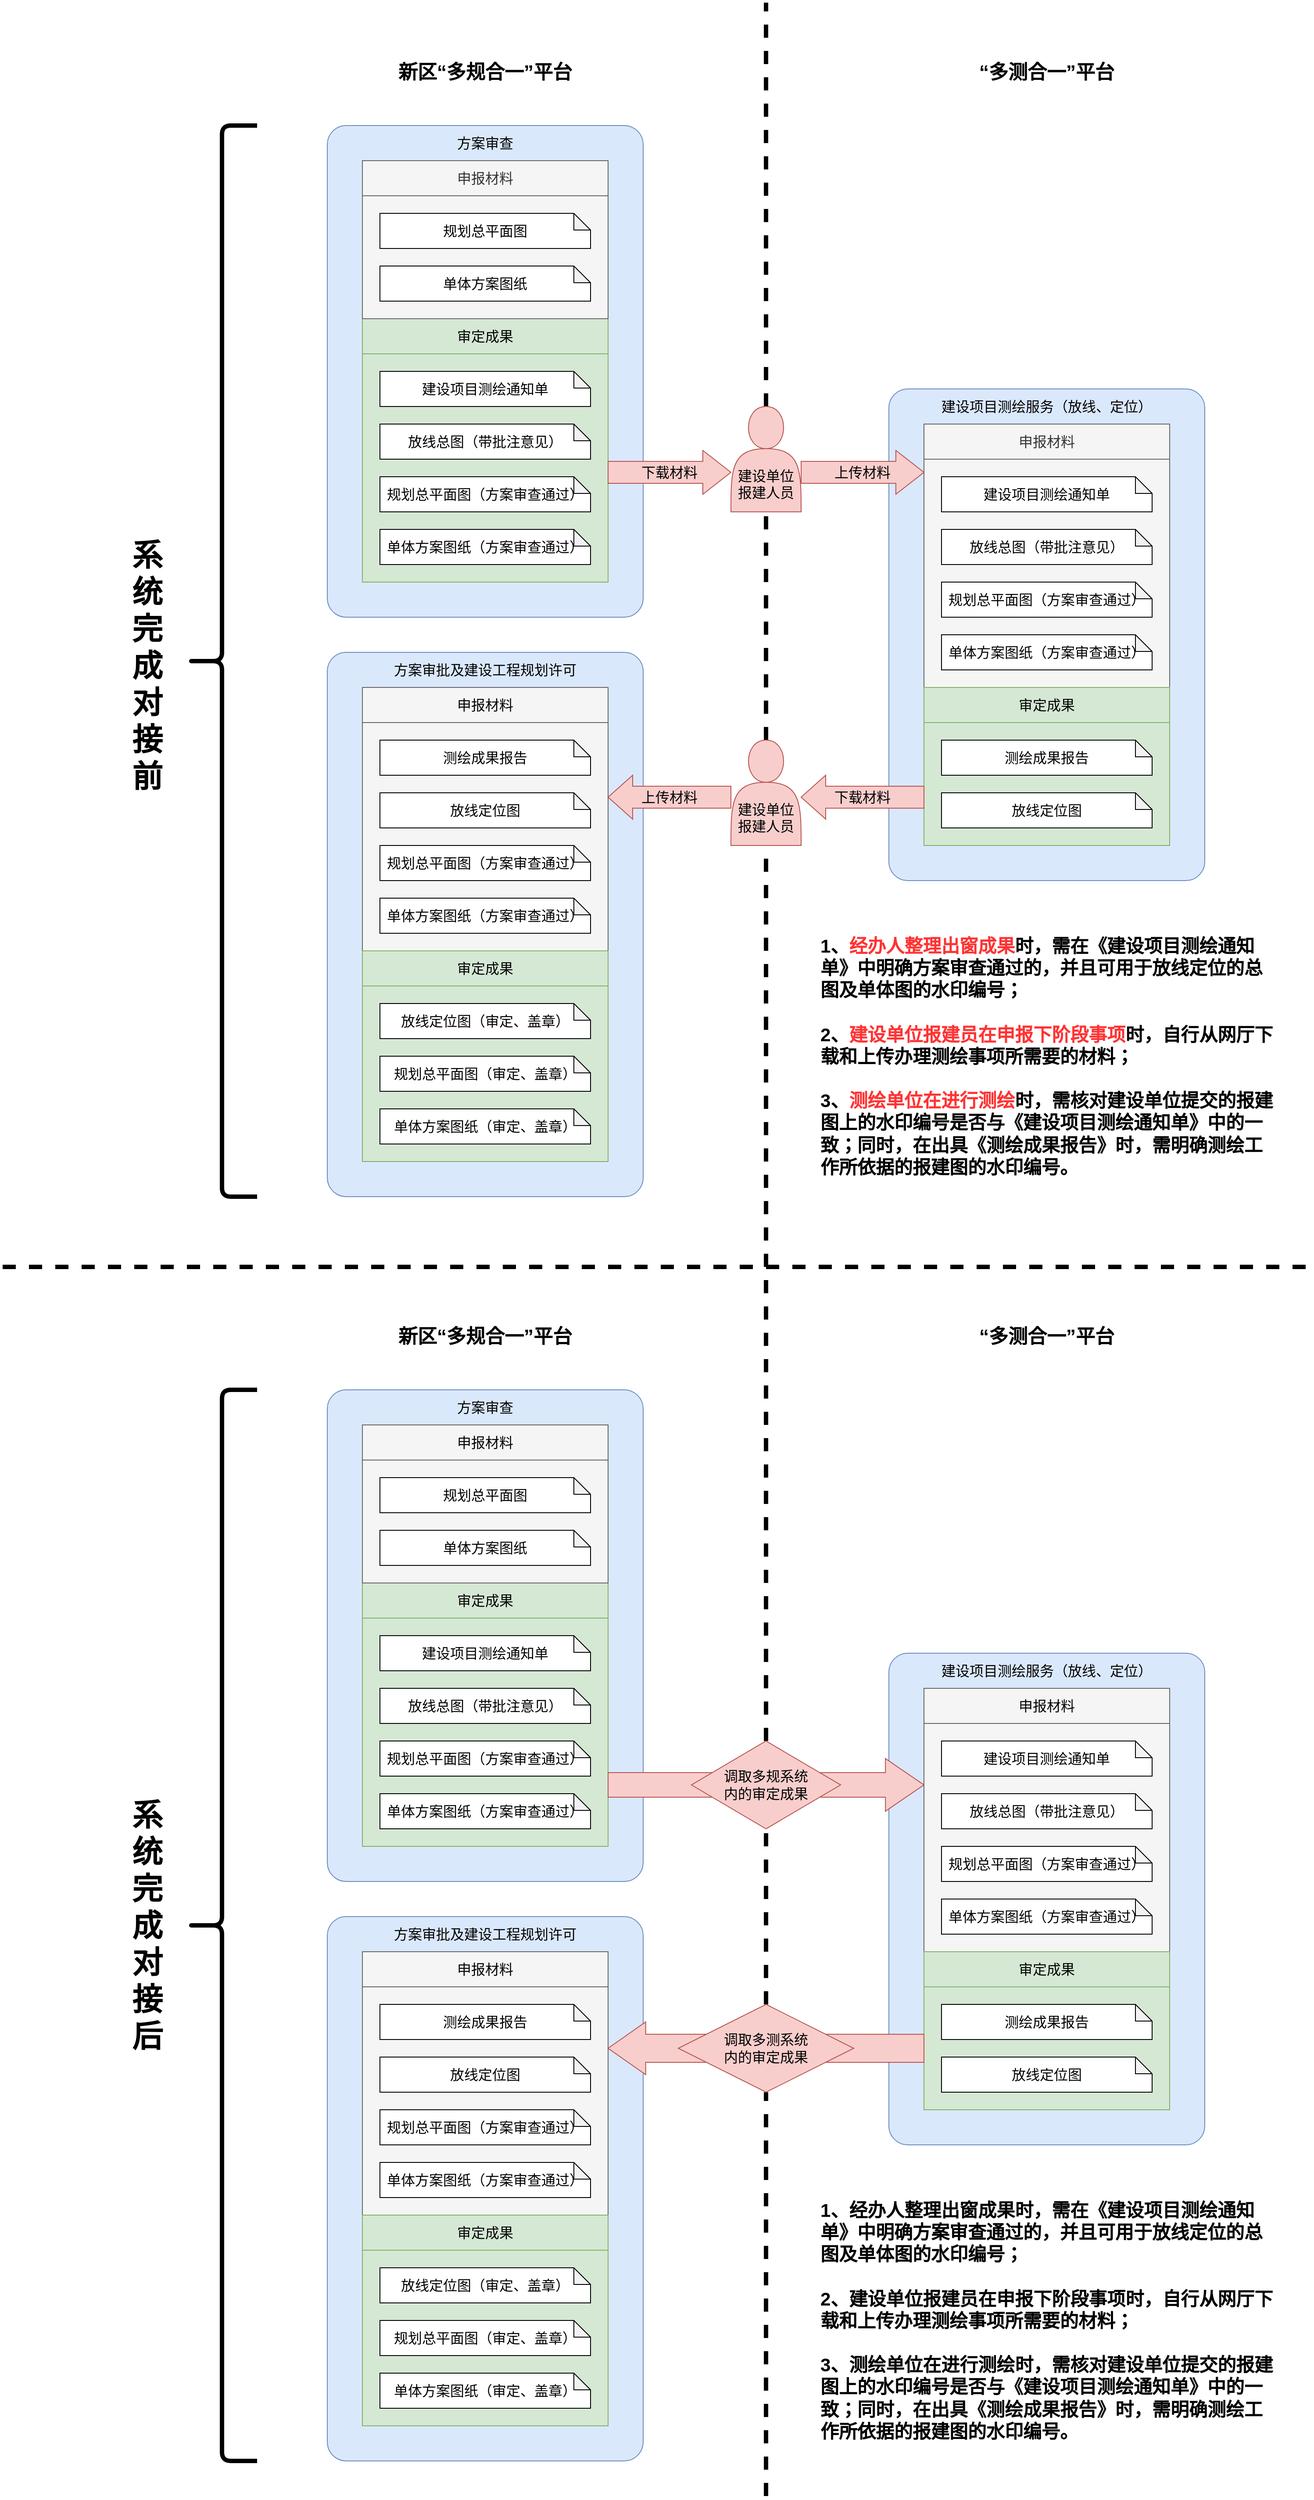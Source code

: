 <mxfile version="15.6.6" type="github">
  <diagram id="HU3_-8M6IqhSkoxiqSs4" name="Page-1">
    <mxGraphModel dx="2500" dy="2103" grid="1" gridSize="10" guides="1" tooltips="1" connect="1" arrows="1" fold="1" page="1" pageScale="1" pageWidth="827" pageHeight="1169" math="0" shadow="0">
      <root>
        <mxCell id="0" />
        <mxCell id="1" parent="0" />
        <mxCell id="n4JV1IkBggr-FbLEgCfJ-69" value="" style="endArrow=none;dashed=1;html=1;strokeWidth=5;rounded=0;fontSize=16;fontColor=default;strokeColor=default;labelBackgroundColor=default;startArrow=none;" edge="1" parent="1" source="n4JV1IkBggr-FbLEgCfJ-171" target="n4JV1IkBggr-FbLEgCfJ-58">
          <mxGeometry width="50" height="50" relative="1" as="geometry">
            <mxPoint x="540" y="1680" as="sourcePoint" />
            <mxPoint x="540" y="-1140" as="targetPoint" />
          </mxGeometry>
        </mxCell>
        <mxCell id="n4JV1IkBggr-FbLEgCfJ-66" value="" style="endArrow=none;dashed=1;html=1;strokeWidth=5;rounded=0;fontSize=16;fontColor=default;strokeColor=default;labelBackgroundColor=default;startArrow=none;" edge="1" parent="1" source="n4JV1IkBggr-FbLEgCfJ-58">
          <mxGeometry width="50" height="50" relative="1" as="geometry">
            <mxPoint x="540" y="200" as="sourcePoint" />
            <mxPoint x="540" y="-1160" as="targetPoint" />
          </mxGeometry>
        </mxCell>
        <mxCell id="n4JV1IkBggr-FbLEgCfJ-53" value="" style="rounded=1;whiteSpace=wrap;html=1;fontSize=16;strokeColor=#6c8ebf;fillColor=#dae8fc;arcSize=6;fontColor=default;" vertex="1" parent="1">
          <mxGeometry x="680" y="-720" width="360" height="560" as="geometry" />
        </mxCell>
        <mxCell id="n4JV1IkBggr-FbLEgCfJ-51" value="" style="rounded=1;whiteSpace=wrap;html=1;fontSize=16;strokeColor=#6c8ebf;fillColor=#dae8fc;arcSize=6;fontColor=default;" vertex="1" parent="1">
          <mxGeometry x="40" y="-420" width="360" height="620" as="geometry" />
        </mxCell>
        <mxCell id="n4JV1IkBggr-FbLEgCfJ-52" value="方案审批及建设工程规划许可" style="text;html=1;strokeColor=none;fillColor=none;align=center;verticalAlign=middle;whiteSpace=wrap;rounded=0;fontSize=16;fontColor=default;" vertex="1" parent="1">
          <mxGeometry x="80" y="-420" width="280" height="40" as="geometry" />
        </mxCell>
        <mxCell id="n4JV1IkBggr-FbLEgCfJ-49" value="" style="rounded=1;whiteSpace=wrap;html=1;fontSize=16;strokeColor=#6c8ebf;fillColor=#dae8fc;arcSize=6;fontColor=default;" vertex="1" parent="1">
          <mxGeometry x="40" y="-1020" width="360" height="560" as="geometry" />
        </mxCell>
        <mxCell id="n4JV1IkBggr-FbLEgCfJ-8" value="" style="rounded=0;whiteSpace=wrap;html=1;fontSize=16;strokeColor=#82b366;fillColor=#d5e8d4;fontColor=default;" vertex="1" parent="1">
          <mxGeometry x="80" y="-800" width="280" height="300" as="geometry" />
        </mxCell>
        <mxCell id="n4JV1IkBggr-FbLEgCfJ-3" value="放线总图（带批注意见）" style="shape=note;whiteSpace=wrap;html=1;backgroundOutline=1;darkOpacity=0.05;fontColor=default;strokeColor=default;fillColor=default;fontSize=16;size=19;" vertex="1" parent="1">
          <mxGeometry x="100" y="-680" width="240" height="40" as="geometry" />
        </mxCell>
        <mxCell id="n4JV1IkBggr-FbLEgCfJ-4" value="规划总平面图（方案审查通过）" style="shape=note;whiteSpace=wrap;html=1;backgroundOutline=1;darkOpacity=0.05;fontColor=default;strokeColor=default;fillColor=default;fontSize=16;size=19;" vertex="1" parent="1">
          <mxGeometry x="100" y="-620" width="240" height="40" as="geometry" />
        </mxCell>
        <mxCell id="n4JV1IkBggr-FbLEgCfJ-6" value="单体方案图纸（方案审查通过）" style="shape=note;whiteSpace=wrap;html=1;backgroundOutline=1;darkOpacity=0.05;fontColor=default;strokeColor=default;fillColor=default;fontSize=16;size=19;" vertex="1" parent="1">
          <mxGeometry x="100" y="-560" width="240" height="40" as="geometry" />
        </mxCell>
        <mxCell id="n4JV1IkBggr-FbLEgCfJ-7" value="建设项目测绘通知单" style="shape=note;whiteSpace=wrap;html=1;backgroundOutline=1;darkOpacity=0.05;fontColor=default;strokeColor=default;fillColor=default;fontSize=16;size=19;" vertex="1" parent="1">
          <mxGeometry x="100" y="-740" width="240" height="40" as="geometry" />
        </mxCell>
        <mxCell id="n4JV1IkBggr-FbLEgCfJ-15" value="审定成果" style="text;html=1;strokeColor=#82b366;fillColor=#d5e8d4;align=center;verticalAlign=middle;whiteSpace=wrap;rounded=0;fontSize=16;fontColor=default;" vertex="1" parent="1">
          <mxGeometry x="80" y="-800" width="280" height="40" as="geometry" />
        </mxCell>
        <mxCell id="n4JV1IkBggr-FbLEgCfJ-16" value="" style="rounded=0;whiteSpace=wrap;html=1;fontSize=16;fontColor=#333333;strokeColor=#666666;fillColor=#f5f5f5;" vertex="1" parent="1">
          <mxGeometry x="80" y="-980" width="280" height="180" as="geometry" />
        </mxCell>
        <mxCell id="n4JV1IkBggr-FbLEgCfJ-18" value="规划总平面图" style="shape=note;whiteSpace=wrap;html=1;backgroundOutline=1;darkOpacity=0.05;fontColor=default;strokeColor=default;fillColor=default;fontSize=16;size=19;" vertex="1" parent="1">
          <mxGeometry x="100" y="-920" width="240" height="40" as="geometry" />
        </mxCell>
        <mxCell id="n4JV1IkBggr-FbLEgCfJ-19" value="单体方案图纸" style="shape=note;whiteSpace=wrap;html=1;backgroundOutline=1;darkOpacity=0.05;fontColor=default;strokeColor=default;fillColor=default;fontSize=16;size=19;" vertex="1" parent="1">
          <mxGeometry x="100" y="-860" width="240" height="40" as="geometry" />
        </mxCell>
        <mxCell id="n4JV1IkBggr-FbLEgCfJ-21" value="申报材料" style="text;html=1;strokeColor=#666666;fillColor=#f5f5f5;align=center;verticalAlign=middle;whiteSpace=wrap;rounded=0;fontSize=16;fontColor=#333333;" vertex="1" parent="1">
          <mxGeometry x="80" y="-980" width="280" height="40" as="geometry" />
        </mxCell>
        <mxCell id="n4JV1IkBggr-FbLEgCfJ-23" value="" style="rounded=0;whiteSpace=wrap;html=1;fontSize=16;strokeColor=#666666;fillColor=#f5f5f5;fontColor=#333333;" vertex="1" parent="1">
          <mxGeometry x="720" y="-680" width="280" height="300" as="geometry" />
        </mxCell>
        <mxCell id="n4JV1IkBggr-FbLEgCfJ-24" value="放线总图（带批注意见）" style="shape=note;whiteSpace=wrap;html=1;backgroundOutline=1;darkOpacity=0.05;fontColor=default;strokeColor=default;fillColor=default;fontSize=16;size=19;" vertex="1" parent="1">
          <mxGeometry x="740" y="-560" width="240" height="40" as="geometry" />
        </mxCell>
        <mxCell id="n4JV1IkBggr-FbLEgCfJ-25" value="规划总平面图（方案审查通过）" style="shape=note;whiteSpace=wrap;html=1;backgroundOutline=1;darkOpacity=0.05;fontColor=default;strokeColor=default;fillColor=default;fontSize=16;size=19;" vertex="1" parent="1">
          <mxGeometry x="740" y="-500" width="240" height="40" as="geometry" />
        </mxCell>
        <mxCell id="n4JV1IkBggr-FbLEgCfJ-26" value="单体方案图纸（方案审查通过）" style="shape=note;whiteSpace=wrap;html=1;backgroundOutline=1;darkOpacity=0.05;fontColor=default;strokeColor=default;fillColor=default;fontSize=16;size=19;" vertex="1" parent="1">
          <mxGeometry x="740" y="-440" width="240" height="40" as="geometry" />
        </mxCell>
        <mxCell id="n4JV1IkBggr-FbLEgCfJ-27" value="建设项目测绘通知单" style="shape=note;whiteSpace=wrap;html=1;backgroundOutline=1;darkOpacity=0.05;fontColor=default;strokeColor=default;fillColor=default;fontSize=16;size=19;" vertex="1" parent="1">
          <mxGeometry x="740" y="-620" width="240" height="40" as="geometry" />
        </mxCell>
        <mxCell id="n4JV1IkBggr-FbLEgCfJ-28" value="申报材料" style="text;html=1;strokeColor=#666666;fillColor=#f5f5f5;align=center;verticalAlign=middle;whiteSpace=wrap;rounded=0;fontSize=16;fontColor=#333333;" vertex="1" parent="1">
          <mxGeometry x="720" y="-680" width="280" height="40" as="geometry" />
        </mxCell>
        <mxCell id="n4JV1IkBggr-FbLEgCfJ-30" value="" style="rounded=0;whiteSpace=wrap;html=1;fontSize=16;strokeColor=#82b366;fillColor=#d5e8d4;fontColor=default;" vertex="1" parent="1">
          <mxGeometry x="720" y="-380" width="280" height="180" as="geometry" />
        </mxCell>
        <mxCell id="n4JV1IkBggr-FbLEgCfJ-31" value="放线定位图" style="shape=note;whiteSpace=wrap;html=1;backgroundOutline=1;darkOpacity=0.05;fontColor=default;strokeColor=default;fillColor=default;fontSize=16;size=19;" vertex="1" parent="1">
          <mxGeometry x="740" y="-260" width="240" height="40" as="geometry" />
        </mxCell>
        <mxCell id="n4JV1IkBggr-FbLEgCfJ-34" value="测绘成果报告" style="shape=note;whiteSpace=wrap;html=1;backgroundOutline=1;darkOpacity=0.05;fontColor=default;strokeColor=default;fillColor=default;fontSize=16;size=19;" vertex="1" parent="1">
          <mxGeometry x="740" y="-320" width="240" height="40" as="geometry" />
        </mxCell>
        <mxCell id="n4JV1IkBggr-FbLEgCfJ-35" value="审定成果" style="text;html=1;strokeColor=#82b366;fillColor=#d5e8d4;align=center;verticalAlign=middle;whiteSpace=wrap;rounded=0;fontSize=16;fontColor=default;" vertex="1" parent="1">
          <mxGeometry x="720" y="-380" width="280" height="40" as="geometry" />
        </mxCell>
        <mxCell id="n4JV1IkBggr-FbLEgCfJ-36" value="" style="rounded=0;whiteSpace=wrap;html=1;fontSize=16;strokeColor=#666666;fillColor=#f5f5f5;fontColor=default;" vertex="1" parent="1">
          <mxGeometry x="80" y="-380" width="280" height="300" as="geometry" />
        </mxCell>
        <mxCell id="n4JV1IkBggr-FbLEgCfJ-38" value="规划总平面图（方案审查通过）" style="shape=note;whiteSpace=wrap;html=1;backgroundOutline=1;darkOpacity=0.05;fontColor=default;strokeColor=default;fillColor=default;fontSize=16;size=19;" vertex="1" parent="1">
          <mxGeometry x="100" y="-200" width="240" height="40" as="geometry" />
        </mxCell>
        <mxCell id="n4JV1IkBggr-FbLEgCfJ-39" value="单体方案图纸（方案审查通过）" style="shape=note;whiteSpace=wrap;html=1;backgroundOutline=1;darkOpacity=0.05;fontColor=default;strokeColor=default;fillColor=default;fontSize=16;size=19;" vertex="1" parent="1">
          <mxGeometry x="100" y="-140" width="240" height="40" as="geometry" />
        </mxCell>
        <mxCell id="n4JV1IkBggr-FbLEgCfJ-41" value="申报材料" style="text;html=1;strokeColor=#666666;fillColor=#f5f5f5;align=center;verticalAlign=middle;whiteSpace=wrap;rounded=0;fontSize=16;fontColor=default;" vertex="1" parent="1">
          <mxGeometry x="80" y="-380" width="280" height="40" as="geometry" />
        </mxCell>
        <mxCell id="n4JV1IkBggr-FbLEgCfJ-42" value="测绘成果报告" style="shape=note;whiteSpace=wrap;html=1;backgroundOutline=1;darkOpacity=0.05;fontColor=default;strokeColor=default;fillColor=default;fontSize=16;size=19;" vertex="1" parent="1">
          <mxGeometry x="100" y="-320" width="240" height="40" as="geometry" />
        </mxCell>
        <mxCell id="n4JV1IkBggr-FbLEgCfJ-43" value="放线定位图" style="shape=note;whiteSpace=wrap;html=1;backgroundOutline=1;darkOpacity=0.05;fontColor=default;strokeColor=default;fillColor=default;fontSize=16;size=19;" vertex="1" parent="1">
          <mxGeometry x="100" y="-260" width="240" height="40" as="geometry" />
        </mxCell>
        <mxCell id="n4JV1IkBggr-FbLEgCfJ-44" value="" style="rounded=0;whiteSpace=wrap;html=1;fontSize=16;strokeColor=#82b366;fillColor=#d5e8d4;fontColor=default;" vertex="1" parent="1">
          <mxGeometry x="80" y="-80" width="280" height="240" as="geometry" />
        </mxCell>
        <mxCell id="n4JV1IkBggr-FbLEgCfJ-45" value="规划总平面图（审定、盖章）" style="shape=note;whiteSpace=wrap;html=1;backgroundOutline=1;darkOpacity=0.05;fontColor=default;strokeColor=default;fillColor=default;fontSize=16;size=19;" vertex="1" parent="1">
          <mxGeometry x="100" y="40" width="240" height="40" as="geometry" />
        </mxCell>
        <mxCell id="n4JV1IkBggr-FbLEgCfJ-46" value="放线定位图（审定、盖章）" style="shape=note;whiteSpace=wrap;html=1;backgroundOutline=1;darkOpacity=0.05;fontColor=default;strokeColor=default;fillColor=default;fontSize=16;size=19;" vertex="1" parent="1">
          <mxGeometry x="100" y="-20" width="240" height="40" as="geometry" />
        </mxCell>
        <mxCell id="n4JV1IkBggr-FbLEgCfJ-47" value="审定成果" style="text;html=1;strokeColor=#82b366;fillColor=#d5e8d4;align=center;verticalAlign=middle;whiteSpace=wrap;rounded=0;fontSize=16;fontColor=default;" vertex="1" parent="1">
          <mxGeometry x="80" y="-80" width="280" height="40" as="geometry" />
        </mxCell>
        <mxCell id="n4JV1IkBggr-FbLEgCfJ-48" value="单体方案图纸（审定、盖章）" style="shape=note;whiteSpace=wrap;html=1;backgroundOutline=1;darkOpacity=0.05;fontColor=default;strokeColor=default;fillColor=default;fontSize=16;size=19;" vertex="1" parent="1">
          <mxGeometry x="100" y="100" width="240" height="40" as="geometry" />
        </mxCell>
        <mxCell id="n4JV1IkBggr-FbLEgCfJ-50" value="方案审查" style="text;html=1;strokeColor=none;fillColor=none;align=center;verticalAlign=middle;whiteSpace=wrap;rounded=0;fontSize=16;fontColor=default;" vertex="1" parent="1">
          <mxGeometry x="80" y="-1020" width="280" height="40" as="geometry" />
        </mxCell>
        <mxCell id="n4JV1IkBggr-FbLEgCfJ-54" value="建设项目测绘服务（放线、定位）" style="text;html=1;strokeColor=none;fillColor=none;align=center;verticalAlign=middle;whiteSpace=wrap;rounded=0;fontSize=16;fontColor=default;" vertex="1" parent="1">
          <mxGeometry x="720" y="-720" width="280" height="40" as="geometry" />
        </mxCell>
        <mxCell id="n4JV1IkBggr-FbLEgCfJ-59" value="下载材料" style="shape=singleArrow;whiteSpace=wrap;html=1;fontSize=16;strokeColor=#b85450;fillColor=#f8cecc;arrowWidth=0.5;arrowSize=0.229;fontColor=default;" vertex="1" parent="1">
          <mxGeometry x="360" y="-650" width="140" height="50" as="geometry" />
        </mxCell>
        <mxCell id="n4JV1IkBggr-FbLEgCfJ-60" value="上传材料" style="shape=singleArrow;whiteSpace=wrap;html=1;fontSize=16;strokeColor=#b85450;fillColor=#f8cecc;arrowWidth=0.5;arrowSize=0.229;fontColor=default;" vertex="1" parent="1">
          <mxGeometry x="580" y="-650" width="140" height="50" as="geometry" />
        </mxCell>
        <mxCell id="n4JV1IkBggr-FbLEgCfJ-62" value="&lt;br&gt;&lt;br&gt;&lt;br&gt;建设单位&lt;br&gt;报建人员" style="shape=actor;whiteSpace=wrap;html=1;fontSize=16;strokeColor=#b85450;fillColor=#f8cecc;fontColor=default;" vertex="1" parent="1">
          <mxGeometry x="500" y="-320" width="80" height="120" as="geometry" />
        </mxCell>
        <mxCell id="n4JV1IkBggr-FbLEgCfJ-64" value="下载材料" style="shape=singleArrow;direction=west;whiteSpace=wrap;html=1;fontSize=16;strokeColor=#b85450;fillColor=#f8cecc;arrowWidth=0.5;arrowSize=0.2;fontColor=default;" vertex="1" parent="1">
          <mxGeometry x="580" y="-280" width="140" height="50" as="geometry" />
        </mxCell>
        <mxCell id="n4JV1IkBggr-FbLEgCfJ-65" value="上传材料" style="shape=singleArrow;direction=west;whiteSpace=wrap;html=1;fontSize=16;strokeColor=#b85450;fillColor=#f8cecc;arrowWidth=0.5;arrowSize=0.2;fontColor=default;" vertex="1" parent="1">
          <mxGeometry x="360" y="-280" width="140" height="50" as="geometry" />
        </mxCell>
        <mxCell id="n4JV1IkBggr-FbLEgCfJ-67" value="新区“多规合一”平台" style="text;html=1;strokeColor=none;fillColor=none;align=center;verticalAlign=middle;whiteSpace=wrap;rounded=0;fontSize=22;fontColor=default;fontStyle=1" vertex="1" parent="1">
          <mxGeometry x="80" y="-1100" width="280" height="40" as="geometry" />
        </mxCell>
        <mxCell id="n4JV1IkBggr-FbLEgCfJ-68" value="“多测合一”平台" style="text;html=1;strokeColor=none;fillColor=none;align=center;verticalAlign=middle;whiteSpace=wrap;rounded=0;fontSize=22;fontColor=default;fontStyle=1" vertex="1" parent="1">
          <mxGeometry x="720" y="-1100" width="280" height="40" as="geometry" />
        </mxCell>
        <mxCell id="n4JV1IkBggr-FbLEgCfJ-58" value="&lt;br&gt;&lt;br&gt;&lt;br&gt;建设单位&lt;br&gt;报建人员" style="shape=actor;whiteSpace=wrap;html=1;fontSize=16;strokeColor=#b85450;fillColor=#f8cecc;fontColor=default;" vertex="1" parent="1">
          <mxGeometry x="500" y="-700" width="80" height="120" as="geometry" />
        </mxCell>
        <mxCell id="n4JV1IkBggr-FbLEgCfJ-119" value="" style="rounded=1;whiteSpace=wrap;html=1;fontSize=16;strokeColor=#6c8ebf;fillColor=#dae8fc;arcSize=6;fontColor=default;" vertex="1" parent="1">
          <mxGeometry x="680" y="720" width="360" height="560" as="geometry" />
        </mxCell>
        <mxCell id="n4JV1IkBggr-FbLEgCfJ-120" value="" style="rounded=1;whiteSpace=wrap;html=1;fontSize=16;strokeColor=#6c8ebf;fillColor=#dae8fc;arcSize=6;fontColor=default;" vertex="1" parent="1">
          <mxGeometry x="40" y="1020" width="360" height="620" as="geometry" />
        </mxCell>
        <mxCell id="n4JV1IkBggr-FbLEgCfJ-121" value="方案审批及建设工程规划许可" style="text;html=1;strokeColor=none;fillColor=none;align=center;verticalAlign=middle;whiteSpace=wrap;rounded=0;fontSize=16;fontColor=default;" vertex="1" parent="1">
          <mxGeometry x="80" y="1020" width="280" height="40" as="geometry" />
        </mxCell>
        <mxCell id="n4JV1IkBggr-FbLEgCfJ-122" value="" style="rounded=1;whiteSpace=wrap;html=1;fontSize=16;strokeColor=#6c8ebf;fillColor=#dae8fc;arcSize=6;fontColor=default;" vertex="1" parent="1">
          <mxGeometry x="40" y="420" width="360" height="560" as="geometry" />
        </mxCell>
        <mxCell id="n4JV1IkBggr-FbLEgCfJ-123" value="" style="rounded=0;whiteSpace=wrap;html=1;fontSize=16;strokeColor=#82b366;fillColor=#d5e8d4;fontColor=default;" vertex="1" parent="1">
          <mxGeometry x="80" y="640" width="280" height="300" as="geometry" />
        </mxCell>
        <mxCell id="n4JV1IkBggr-FbLEgCfJ-124" value="放线总图（带批注意见）" style="shape=note;whiteSpace=wrap;html=1;backgroundOutline=1;darkOpacity=0.05;fontColor=default;strokeColor=default;fillColor=default;fontSize=16;size=19;" vertex="1" parent="1">
          <mxGeometry x="100" y="760" width="240" height="40" as="geometry" />
        </mxCell>
        <mxCell id="n4JV1IkBggr-FbLEgCfJ-125" value="规划总平面图（方案审查通过）" style="shape=note;whiteSpace=wrap;html=1;backgroundOutline=1;darkOpacity=0.05;fontColor=default;strokeColor=default;fillColor=default;fontSize=16;size=19;" vertex="1" parent="1">
          <mxGeometry x="100" y="820" width="240" height="40" as="geometry" />
        </mxCell>
        <mxCell id="n4JV1IkBggr-FbLEgCfJ-126" value="单体方案图纸（方案审查通过）" style="shape=note;whiteSpace=wrap;html=1;backgroundOutline=1;darkOpacity=0.05;fontColor=default;strokeColor=default;fillColor=default;fontSize=16;size=19;" vertex="1" parent="1">
          <mxGeometry x="100" y="880" width="240" height="40" as="geometry" />
        </mxCell>
        <mxCell id="n4JV1IkBggr-FbLEgCfJ-127" value="建设项目测绘通知单" style="shape=note;whiteSpace=wrap;html=1;backgroundOutline=1;darkOpacity=0.05;fontColor=default;strokeColor=default;fillColor=default;fontSize=16;size=19;" vertex="1" parent="1">
          <mxGeometry x="100" y="700" width="240" height="40" as="geometry" />
        </mxCell>
        <mxCell id="n4JV1IkBggr-FbLEgCfJ-128" value="审定成果" style="text;html=1;strokeColor=#82b366;fillColor=#d5e8d4;align=center;verticalAlign=middle;whiteSpace=wrap;rounded=0;fontSize=16;fontColor=default;" vertex="1" parent="1">
          <mxGeometry x="80" y="640" width="280" height="40" as="geometry" />
        </mxCell>
        <mxCell id="n4JV1IkBggr-FbLEgCfJ-129" value="" style="rounded=0;whiteSpace=wrap;html=1;fontSize=16;fontColor=default;strokeColor=#666666;fillColor=#f5f5f5;" vertex="1" parent="1">
          <mxGeometry x="80" y="460" width="280" height="180" as="geometry" />
        </mxCell>
        <mxCell id="n4JV1IkBggr-FbLEgCfJ-130" value="规划总平面图" style="shape=note;whiteSpace=wrap;html=1;backgroundOutline=1;darkOpacity=0.05;fontColor=default;strokeColor=default;fillColor=default;fontSize=16;size=19;" vertex="1" parent="1">
          <mxGeometry x="100" y="520" width="240" height="40" as="geometry" />
        </mxCell>
        <mxCell id="n4JV1IkBggr-FbLEgCfJ-131" value="单体方案图纸" style="shape=note;whiteSpace=wrap;html=1;backgroundOutline=1;darkOpacity=0.05;fontColor=default;strokeColor=default;fillColor=default;fontSize=16;size=19;" vertex="1" parent="1">
          <mxGeometry x="100" y="580" width="240" height="40" as="geometry" />
        </mxCell>
        <mxCell id="n4JV1IkBggr-FbLEgCfJ-132" value="申报材料" style="text;html=1;strokeColor=#666666;fillColor=#f5f5f5;align=center;verticalAlign=middle;whiteSpace=wrap;rounded=0;fontSize=16;fontColor=default;" vertex="1" parent="1">
          <mxGeometry x="80" y="460" width="280" height="40" as="geometry" />
        </mxCell>
        <mxCell id="n4JV1IkBggr-FbLEgCfJ-133" value="" style="rounded=0;whiteSpace=wrap;html=1;fontSize=16;strokeColor=#666666;fillColor=#f5f5f5;fontColor=default;" vertex="1" parent="1">
          <mxGeometry x="720" y="760" width="280" height="300" as="geometry" />
        </mxCell>
        <mxCell id="n4JV1IkBggr-FbLEgCfJ-134" value="放线总图（带批注意见）" style="shape=note;whiteSpace=wrap;html=1;backgroundOutline=1;darkOpacity=0.05;fontColor=default;strokeColor=default;fillColor=default;fontSize=16;size=19;" vertex="1" parent="1">
          <mxGeometry x="740" y="880" width="240" height="40" as="geometry" />
        </mxCell>
        <mxCell id="n4JV1IkBggr-FbLEgCfJ-135" value="规划总平面图（方案审查通过）" style="shape=note;whiteSpace=wrap;html=1;backgroundOutline=1;darkOpacity=0.05;fontColor=default;strokeColor=default;fillColor=default;fontSize=16;size=19;" vertex="1" parent="1">
          <mxGeometry x="740" y="940" width="240" height="40" as="geometry" />
        </mxCell>
        <mxCell id="n4JV1IkBggr-FbLEgCfJ-136" value="单体方案图纸（方案审查通过）" style="shape=note;whiteSpace=wrap;html=1;backgroundOutline=1;darkOpacity=0.05;fontColor=default;strokeColor=default;fillColor=default;fontSize=16;size=19;" vertex="1" parent="1">
          <mxGeometry x="740" y="1000" width="240" height="40" as="geometry" />
        </mxCell>
        <mxCell id="n4JV1IkBggr-FbLEgCfJ-137" value="建设项目测绘通知单" style="shape=note;whiteSpace=wrap;html=1;backgroundOutline=1;darkOpacity=0.05;fontColor=default;strokeColor=default;fillColor=default;fontSize=16;size=19;" vertex="1" parent="1">
          <mxGeometry x="740" y="820" width="240" height="40" as="geometry" />
        </mxCell>
        <mxCell id="n4JV1IkBggr-FbLEgCfJ-138" value="申报材料" style="text;html=1;strokeColor=#666666;fillColor=#f5f5f5;align=center;verticalAlign=middle;whiteSpace=wrap;rounded=0;fontSize=16;fontColor=default;" vertex="1" parent="1">
          <mxGeometry x="720" y="760" width="280" height="40" as="geometry" />
        </mxCell>
        <mxCell id="n4JV1IkBggr-FbLEgCfJ-139" value="" style="rounded=0;whiteSpace=wrap;html=1;fontSize=16;strokeColor=#82b366;fillColor=#d5e8d4;fontColor=default;" vertex="1" parent="1">
          <mxGeometry x="720" y="1060" width="280" height="180" as="geometry" />
        </mxCell>
        <mxCell id="n4JV1IkBggr-FbLEgCfJ-140" value="放线定位图" style="shape=note;whiteSpace=wrap;html=1;backgroundOutline=1;darkOpacity=0.05;fontColor=default;strokeColor=default;fillColor=default;fontSize=16;size=19;" vertex="1" parent="1">
          <mxGeometry x="740" y="1180" width="240" height="40" as="geometry" />
        </mxCell>
        <mxCell id="n4JV1IkBggr-FbLEgCfJ-141" value="测绘成果报告" style="shape=note;whiteSpace=wrap;html=1;backgroundOutline=1;darkOpacity=0.05;fontColor=default;strokeColor=default;fillColor=default;fontSize=16;size=19;" vertex="1" parent="1">
          <mxGeometry x="740" y="1120" width="240" height="40" as="geometry" />
        </mxCell>
        <mxCell id="n4JV1IkBggr-FbLEgCfJ-142" value="审定成果" style="text;html=1;strokeColor=#82b366;fillColor=#d5e8d4;align=center;verticalAlign=middle;whiteSpace=wrap;rounded=0;fontSize=16;fontColor=default;" vertex="1" parent="1">
          <mxGeometry x="720" y="1060" width="280" height="40" as="geometry" />
        </mxCell>
        <mxCell id="n4JV1IkBggr-FbLEgCfJ-143" value="" style="rounded=0;whiteSpace=wrap;html=1;fontSize=16;strokeColor=#666666;fillColor=#f5f5f5;fontColor=default;" vertex="1" parent="1">
          <mxGeometry x="80" y="1060" width="280" height="300" as="geometry" />
        </mxCell>
        <mxCell id="n4JV1IkBggr-FbLEgCfJ-144" value="规划总平面图（方案审查通过）" style="shape=note;whiteSpace=wrap;html=1;backgroundOutline=1;darkOpacity=0.05;fontColor=default;strokeColor=default;fillColor=default;fontSize=16;size=19;" vertex="1" parent="1">
          <mxGeometry x="100" y="1240" width="240" height="40" as="geometry" />
        </mxCell>
        <mxCell id="n4JV1IkBggr-FbLEgCfJ-145" value="单体方案图纸（方案审查通过）" style="shape=note;whiteSpace=wrap;html=1;backgroundOutline=1;darkOpacity=0.05;fontColor=default;strokeColor=default;fillColor=default;fontSize=16;size=19;" vertex="1" parent="1">
          <mxGeometry x="100" y="1300" width="240" height="40" as="geometry" />
        </mxCell>
        <mxCell id="n4JV1IkBggr-FbLEgCfJ-146" value="申报材料" style="text;html=1;strokeColor=#666666;fillColor=#f5f5f5;align=center;verticalAlign=middle;whiteSpace=wrap;rounded=0;fontSize=16;fontColor=default;" vertex="1" parent="1">
          <mxGeometry x="80" y="1060" width="280" height="40" as="geometry" />
        </mxCell>
        <mxCell id="n4JV1IkBggr-FbLEgCfJ-147" value="测绘成果报告" style="shape=note;whiteSpace=wrap;html=1;backgroundOutline=1;darkOpacity=0.05;fontColor=default;strokeColor=default;fillColor=default;fontSize=16;size=19;" vertex="1" parent="1">
          <mxGeometry x="100" y="1120" width="240" height="40" as="geometry" />
        </mxCell>
        <mxCell id="n4JV1IkBggr-FbLEgCfJ-148" value="放线定位图" style="shape=note;whiteSpace=wrap;html=1;backgroundOutline=1;darkOpacity=0.05;fontColor=default;strokeColor=default;fillColor=default;fontSize=16;size=19;" vertex="1" parent="1">
          <mxGeometry x="100" y="1180" width="240" height="40" as="geometry" />
        </mxCell>
        <mxCell id="n4JV1IkBggr-FbLEgCfJ-149" value="" style="rounded=0;whiteSpace=wrap;html=1;fontSize=16;strokeColor=#82b366;fillColor=#d5e8d4;fontColor=default;" vertex="1" parent="1">
          <mxGeometry x="80" y="1360" width="280" height="240" as="geometry" />
        </mxCell>
        <mxCell id="n4JV1IkBggr-FbLEgCfJ-150" value="规划总平面图（审定、盖章）" style="shape=note;whiteSpace=wrap;html=1;backgroundOutline=1;darkOpacity=0.05;fontColor=default;strokeColor=default;fillColor=default;fontSize=16;size=19;" vertex="1" parent="1">
          <mxGeometry x="100" y="1480" width="240" height="40" as="geometry" />
        </mxCell>
        <mxCell id="n4JV1IkBggr-FbLEgCfJ-151" value="放线定位图（审定、盖章）" style="shape=note;whiteSpace=wrap;html=1;backgroundOutline=1;darkOpacity=0.05;fontColor=default;strokeColor=default;fillColor=default;fontSize=16;size=19;" vertex="1" parent="1">
          <mxGeometry x="100" y="1420" width="240" height="40" as="geometry" />
        </mxCell>
        <mxCell id="n4JV1IkBggr-FbLEgCfJ-152" value="审定成果" style="text;html=1;strokeColor=#82b366;fillColor=#d5e8d4;align=center;verticalAlign=middle;whiteSpace=wrap;rounded=0;fontSize=16;fontColor=default;" vertex="1" parent="1">
          <mxGeometry x="80" y="1360" width="280" height="40" as="geometry" />
        </mxCell>
        <mxCell id="n4JV1IkBggr-FbLEgCfJ-153" value="单体方案图纸（审定、盖章）" style="shape=note;whiteSpace=wrap;html=1;backgroundOutline=1;darkOpacity=0.05;fontColor=default;strokeColor=default;fillColor=default;fontSize=16;size=19;" vertex="1" parent="1">
          <mxGeometry x="100" y="1540" width="240" height="40" as="geometry" />
        </mxCell>
        <mxCell id="n4JV1IkBggr-FbLEgCfJ-154" value="方案审查" style="text;html=1;strokeColor=none;fillColor=none;align=center;verticalAlign=middle;whiteSpace=wrap;rounded=0;fontSize=16;fontColor=default;" vertex="1" parent="1">
          <mxGeometry x="80" y="420" width="280" height="40" as="geometry" />
        </mxCell>
        <mxCell id="n4JV1IkBggr-FbLEgCfJ-155" value="建设项目测绘服务（放线、定位）" style="text;html=1;strokeColor=none;fillColor=none;align=center;verticalAlign=middle;whiteSpace=wrap;rounded=0;fontSize=16;fontColor=default;" vertex="1" parent="1">
          <mxGeometry x="720" y="720" width="280" height="40" as="geometry" />
        </mxCell>
        <mxCell id="n4JV1IkBggr-FbLEgCfJ-161" value="新区“多规合一”平台" style="text;html=1;strokeColor=none;fillColor=none;align=center;verticalAlign=middle;whiteSpace=wrap;rounded=0;fontSize=22;fontColor=default;fontStyle=1" vertex="1" parent="1">
          <mxGeometry x="80" y="340" width="280" height="40" as="geometry" />
        </mxCell>
        <mxCell id="n4JV1IkBggr-FbLEgCfJ-162" value="“多测合一”平台" style="text;html=1;strokeColor=none;fillColor=none;align=center;verticalAlign=middle;whiteSpace=wrap;rounded=0;fontSize=22;fontColor=default;fontStyle=1" vertex="1" parent="1">
          <mxGeometry x="720" y="340" width="280" height="40" as="geometry" />
        </mxCell>
        <mxCell id="n4JV1IkBggr-FbLEgCfJ-164" value="" style="endArrow=none;dashed=1;html=1;rounded=0;labelBackgroundColor=default;fontSize=22;fontColor=default;strokeColor=default;strokeWidth=5;" edge="1" parent="1">
          <mxGeometry width="50" height="50" relative="1" as="geometry">
            <mxPoint x="-330" y="280" as="sourcePoint" />
            <mxPoint x="1160" y="280" as="targetPoint" />
          </mxGeometry>
        </mxCell>
        <mxCell id="n4JV1IkBggr-FbLEgCfJ-172" value="" style="endArrow=none;dashed=1;html=1;strokeWidth=5;rounded=0;fontSize=16;fontColor=default;strokeColor=default;labelBackgroundColor=default;" edge="1" parent="1" target="n4JV1IkBggr-FbLEgCfJ-171">
          <mxGeometry width="50" height="50" relative="1" as="geometry">
            <mxPoint x="540" y="1680" as="sourcePoint" />
            <mxPoint x="540" y="-580" as="targetPoint" />
          </mxGeometry>
        </mxCell>
        <mxCell id="n4JV1IkBggr-FbLEgCfJ-174" value="" style="shape=singleArrow;whiteSpace=wrap;html=1;labelBackgroundColor=none;fontSize=16;strokeColor=#b85450;fillColor=#f8cecc;arrowWidth=0.467;arrowSize=0.122;fontColor=default;" vertex="1" parent="1">
          <mxGeometry x="360" y="840" width="360" height="60" as="geometry" />
        </mxCell>
        <mxCell id="n4JV1IkBggr-FbLEgCfJ-167" value="调取多规系统&lt;br&gt;内的审定成果" style="rhombus;whiteSpace=wrap;html=1;labelBackgroundColor=none;fontSize=16;strokeColor=#b85450;fillColor=#f8cecc;fontColor=default;" vertex="1" parent="1">
          <mxGeometry x="455" y="820" width="170" height="100" as="geometry" />
        </mxCell>
        <mxCell id="n4JV1IkBggr-FbLEgCfJ-175" value="" style="shape=singleArrow;direction=west;whiteSpace=wrap;html=1;labelBackgroundColor=none;fontSize=16;strokeColor=#b85450;fillColor=#f8cecc;arrowWidth=0.533;arrowSize=0.119;fontColor=default;" vertex="1" parent="1">
          <mxGeometry x="360" y="1140" width="360" height="60" as="geometry" />
        </mxCell>
        <mxCell id="n4JV1IkBggr-FbLEgCfJ-171" value="调取多测系统&lt;br&gt;内的审定成果" style="rhombus;whiteSpace=wrap;html=1;labelBackgroundColor=none;fontSize=16;strokeColor=#b85450;fillColor=#f8cecc;fontColor=default;" vertex="1" parent="1">
          <mxGeometry x="440" y="1120" width="200" height="100" as="geometry" />
        </mxCell>
        <mxCell id="n4JV1IkBggr-FbLEgCfJ-184" value="1、&lt;font color=&quot;#ff3333&quot;&gt;经办人整理出窗成果&lt;/font&gt;时，需在《建设项目测绘通知单》中明确方案审查通过的，并且可用于放线定位的总图及单体图的水印编号；&lt;br&gt;&lt;br style=&quot;font-size: 21px&quot;&gt;2、&lt;font&gt;&lt;font color=&quot;#ff3333&quot;&gt;建设单位报建员在申报下阶段事项&lt;/font&gt;时，&lt;/font&gt;自行从网厅下载和上传办理测绘事项所需要的材料；&lt;br&gt;&lt;br style=&quot;font-size: 21px&quot;&gt;3、&lt;font color=&quot;#ff3333&quot;&gt;测绘单位在进行测绘&lt;/font&gt;时，需核对建设单位提交的报建图上的水印编号是否与《建设项目测绘通知单》中的一致；同时，在出具《测绘成果报告》时，需明确测绘工作所依据的报建图的水印编号。" style="text;html=1;strokeColor=none;fillColor=none;align=left;verticalAlign=middle;whiteSpace=wrap;rounded=0;labelBackgroundColor=none;fontSize=21;fontColor=default;fontStyle=1" vertex="1" parent="1">
          <mxGeometry x="600" y="-120" width="520" height="320" as="geometry" />
        </mxCell>
        <mxCell id="n4JV1IkBggr-FbLEgCfJ-185" value="1、&lt;font&gt;经办人整理出窗成果&lt;/font&gt;时，需在《建设项目测绘通知单》中明确方案审查通过的，并且可用于放线定位的总图及单体图的水印编号；&lt;br&gt;&lt;br style=&quot;font-size: 21px&quot;&gt;2、&lt;font&gt;&lt;font&gt;建设单位报建员在申报下阶段事项&lt;/font&gt;时，&lt;/font&gt;自行从网厅下载和上传办理测绘事项所需要的材料；&lt;br&gt;&lt;br style=&quot;font-size: 21px&quot;&gt;3、&lt;font&gt;测绘单位在进行测绘&lt;/font&gt;时，需核对建设单位提交的报建图上的水印编号是否与《建设项目测绘通知单》中的一致；同时，在出具《测绘成果报告》时，需明确测绘工作所依据的报建图的水印编号。" style="text;html=1;strokeColor=none;fillColor=none;align=left;verticalAlign=middle;whiteSpace=wrap;rounded=0;labelBackgroundColor=none;fontSize=21;fontColor=default;fontStyle=1" vertex="1" parent="1">
          <mxGeometry x="600" y="1320" width="520" height="320" as="geometry" />
        </mxCell>
        <mxCell id="n4JV1IkBggr-FbLEgCfJ-186" value="" style="shape=curlyBracket;whiteSpace=wrap;html=1;rounded=1;labelBackgroundColor=none;fontSize=21;fontColor=default;strokeColor=default;fillColor=default;align=left;size=0.5;strokeWidth=5;" vertex="1" parent="1">
          <mxGeometry x="-120" y="-1020" width="80" height="1220" as="geometry" />
        </mxCell>
        <mxCell id="n4JV1IkBggr-FbLEgCfJ-188" value="系统完成对接前" style="text;html=1;strokeColor=none;fillColor=none;align=center;verticalAlign=middle;whiteSpace=wrap;rounded=0;fontSize=35;fontColor=default;fontStyle=1" vertex="1" parent="1">
          <mxGeometry x="-190" y="-500" width="50" height="190" as="geometry" />
        </mxCell>
        <mxCell id="n4JV1IkBggr-FbLEgCfJ-189" value="" style="shape=curlyBracket;whiteSpace=wrap;html=1;rounded=1;labelBackgroundColor=none;fontSize=21;fontColor=default;strokeColor=default;fillColor=default;align=left;size=0.5;strokeWidth=5;" vertex="1" parent="1">
          <mxGeometry x="-120" y="420" width="80" height="1220" as="geometry" />
        </mxCell>
        <mxCell id="n4JV1IkBggr-FbLEgCfJ-190" value="系统完成对接后" style="text;html=1;strokeColor=none;fillColor=none;align=center;verticalAlign=middle;whiteSpace=wrap;rounded=0;fontSize=35;fontColor=default;fontStyle=1" vertex="1" parent="1">
          <mxGeometry x="-190" y="1010" width="50" height="40" as="geometry" />
        </mxCell>
      </root>
    </mxGraphModel>
  </diagram>
</mxfile>
